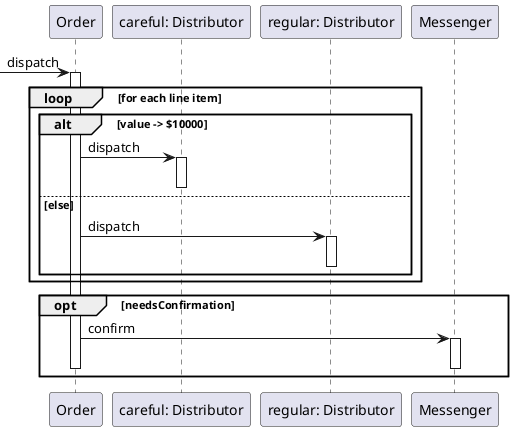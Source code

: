 @startuml

participant Order
participant "careful: Distributor" as cDistributor
participant "regular: Distributor" as rDistributor
participant Messenger

[->Order : dispatch
activate Order
loop for each line item
    alt value -> $10000
        Order -> cDistributor: dispatch
        activate cDistributor
        deactivate cDistributor
    else else
        Order -> rDistributor : dispatch
        activate rDistributor
        deactivate rDistributor
    end
end

opt needsConfirmation
    Order -> Messenger : confirm
    activate Messenger
    deactivate Messenger
deactivate Order
end
@enduml
